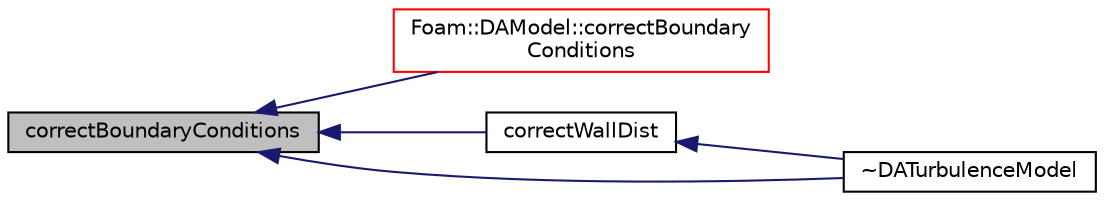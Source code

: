 digraph "correctBoundaryConditions"
{
  bgcolor="transparent";
  edge [fontname="Helvetica",fontsize="10",labelfontname="Helvetica",labelfontsize="10"];
  node [fontname="Helvetica",fontsize="10",shape=record];
  rankdir="LR";
  Node59 [label="correctBoundaryConditions",height=0.2,width=0.4,color="black", fillcolor="grey75", style="filled", fontcolor="black"];
  Node59 -> Node60 [dir="back",color="midnightblue",fontsize="10",style="solid",fontname="Helvetica"];
  Node60 [label="Foam::DAModel::correctBoundary\lConditions",height=0.2,width=0.4,color="red",URL="$classFoam_1_1DAModel.html#acaf6878ef900e593c4b20812f1b567d6",tooltip="correct boundary conditions for model states "];
  Node59 -> Node73 [dir="back",color="midnightblue",fontsize="10",style="solid",fontname="Helvetica"];
  Node73 [label="correctWallDist",height=0.2,width=0.4,color="black",URL="$classFoam_1_1DATurbulenceModel.html#a468188aed006b948264e06f684802c85",tooltip="update wall distance for d_. Note: y_ will be automatically updated in mesh_ object ..."];
  Node73 -> Node74 [dir="back",color="midnightblue",fontsize="10",style="solid",fontname="Helvetica"];
  Node74 [label="~DATurbulenceModel",height=0.2,width=0.4,color="black",URL="$classFoam_1_1DATurbulenceModel.html#a4da443a900be70678681adc3cb584741"];
  Node59 -> Node74 [dir="back",color="midnightblue",fontsize="10",style="solid",fontname="Helvetica"];
}
